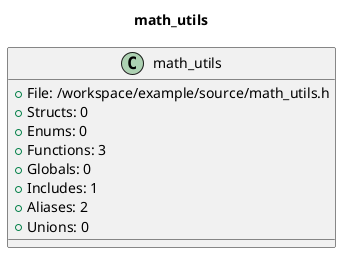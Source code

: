 @startuml
title math_utils

class math_utils {
    + File: /workspace/example/source/math_utils.h
    + Structs: 0
    + Enums: 0
    + Functions: 3
    + Globals: 0
    + Includes: 1
    + Aliases: 2
    + Unions: 0
}

@enduml